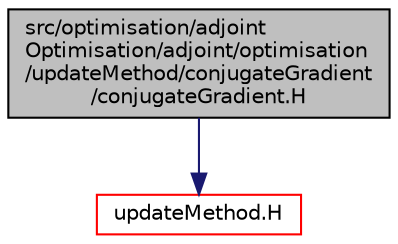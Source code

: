 digraph "src/optimisation/adjointOptimisation/adjoint/optimisation/updateMethod/conjugateGradient/conjugateGradient.H"
{
  bgcolor="transparent";
  edge [fontname="Helvetica",fontsize="10",labelfontname="Helvetica",labelfontsize="10"];
  node [fontname="Helvetica",fontsize="10",shape=record];
  Node1 [label="src/optimisation/adjoint\lOptimisation/adjoint/optimisation\l/updateMethod/conjugateGradient\l/conjugateGradient.H",height=0.2,width=0.4,color="black", fillcolor="grey75", style="filled" fontcolor="black"];
  Node1 -> Node2 [color="midnightblue",fontsize="10",style="solid",fontname="Helvetica"];
  Node2 [label="updateMethod.H",height=0.2,width=0.4,color="red",URL="$updateMethod_8H.html"];
}
